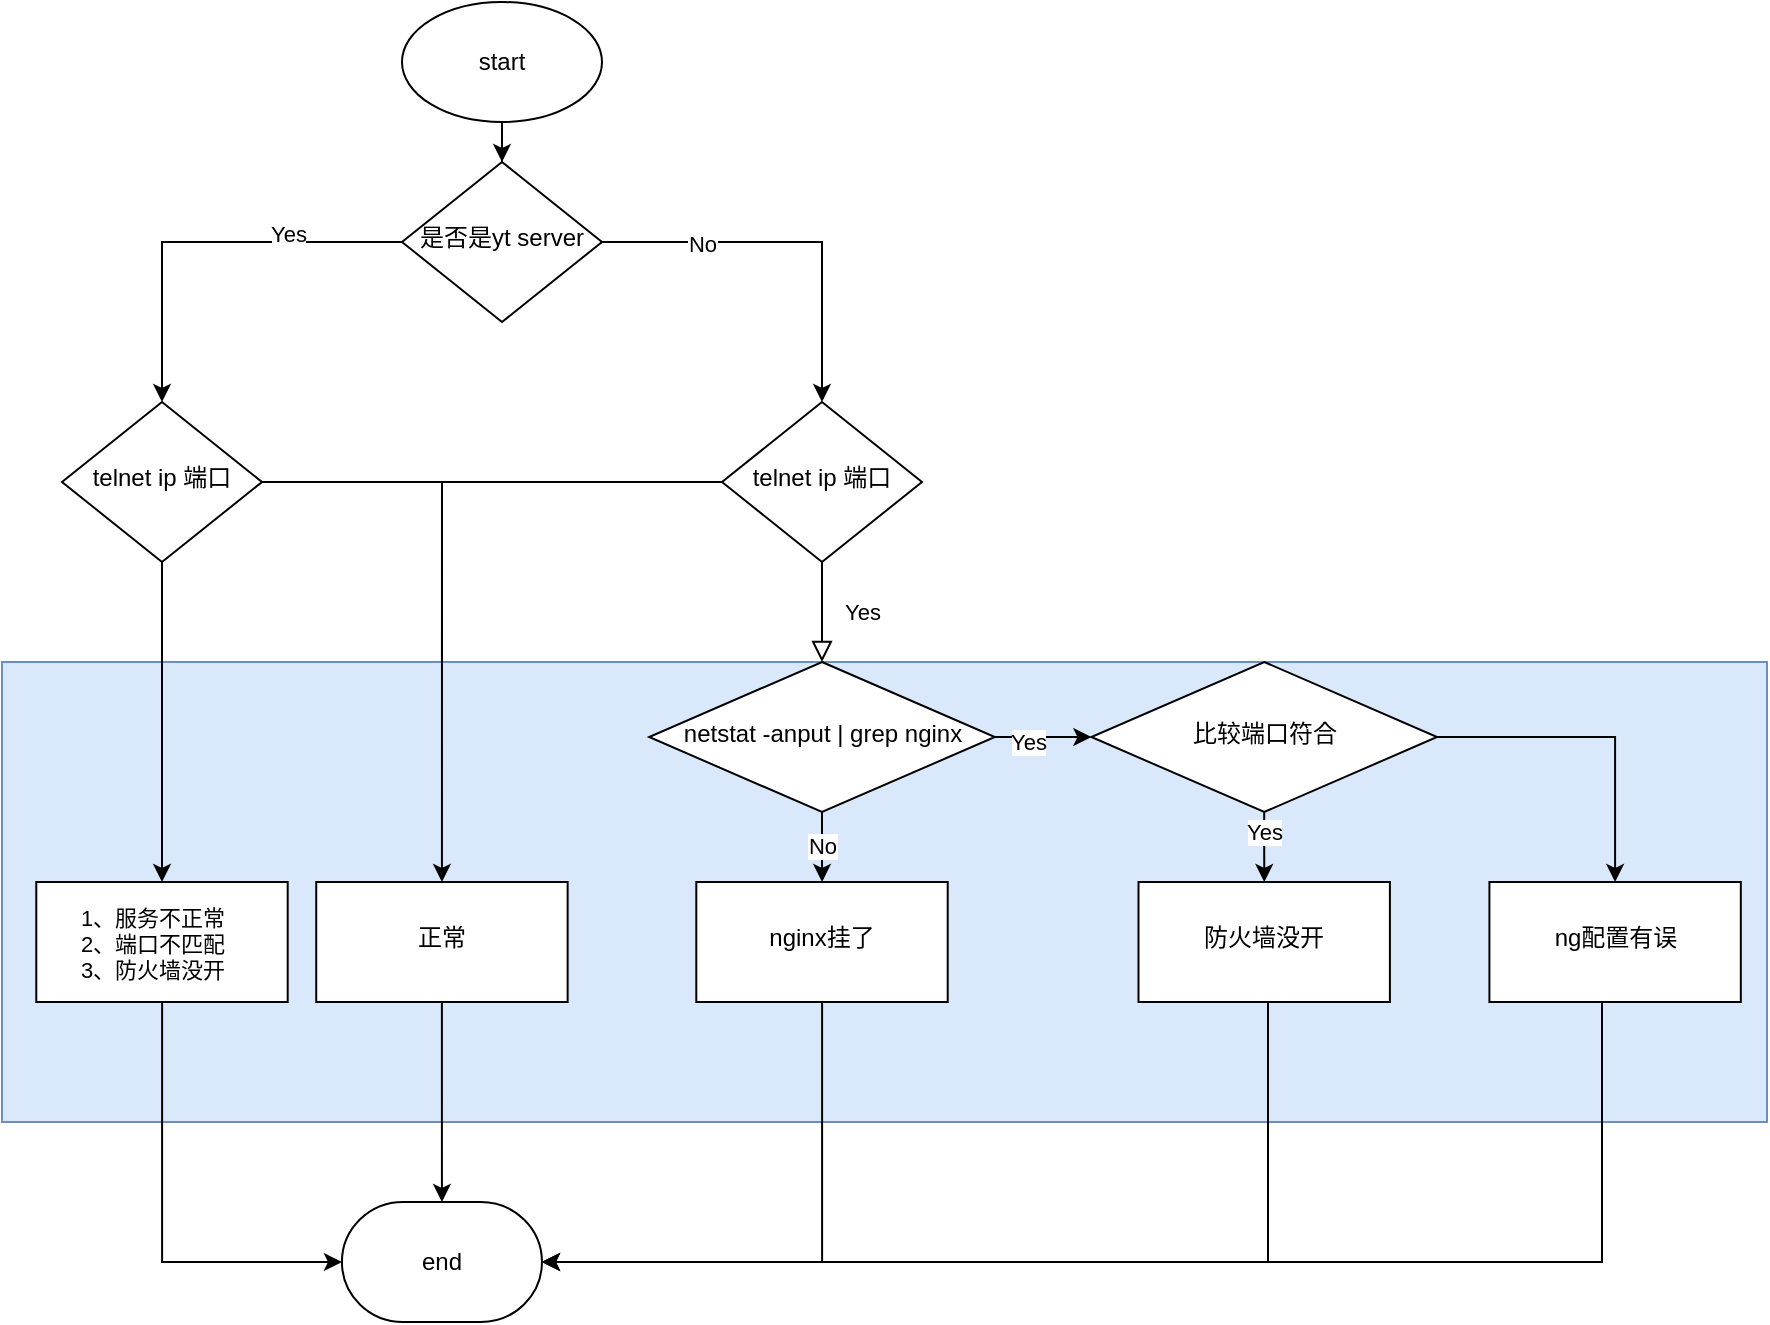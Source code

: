 <mxfile version="22.1.5" type="github">
  <diagram id="C5RBs43oDa-KdzZeNtuy" name="Page-1">
    <mxGraphModel dx="1853" dy="1745" grid="1" gridSize="10" guides="1" tooltips="1" connect="1" arrows="1" fold="1" page="1" pageScale="1" pageWidth="827" pageHeight="1169" math="0" shadow="0">
      <root>
        <mxCell id="WIyWlLk6GJQsqaUBKTNV-0" />
        <mxCell id="WIyWlLk6GJQsqaUBKTNV-1" parent="WIyWlLk6GJQsqaUBKTNV-0" />
        <mxCell id="WIyWlLk6GJQsqaUBKTNV-6" value="telnet ip 端口" style="rhombus;whiteSpace=wrap;html=1;shadow=0;fontFamily=Helvetica;fontSize=12;align=center;strokeWidth=1;spacing=6;spacingTop=-4;" parent="WIyWlLk6GJQsqaUBKTNV-1" vertex="1">
          <mxGeometry x="170" y="170" width="100" height="80" as="geometry" />
        </mxCell>
        <mxCell id="ibWMEhjD8wriJO99BDjX-30" style="edgeStyle=orthogonalEdgeStyle;rounded=0;orthogonalLoop=1;jettySize=auto;html=1;entryX=0.5;entryY=0;entryDx=0;entryDy=0;" edge="1" parent="WIyWlLk6GJQsqaUBKTNV-1" source="ibWMEhjD8wriJO99BDjX-28" target="WIyWlLk6GJQsqaUBKTNV-6">
          <mxGeometry relative="1" as="geometry">
            <Array as="points">
              <mxPoint x="220" y="90" />
            </Array>
          </mxGeometry>
        </mxCell>
        <mxCell id="ibWMEhjD8wriJO99BDjX-32" value="No" style="edgeLabel;html=1;align=center;verticalAlign=middle;resizable=0;points=[];" vertex="1" connectable="0" parent="ibWMEhjD8wriJO99BDjX-30">
          <mxGeometry x="-0.477" y="-1" relative="1" as="geometry">
            <mxPoint as="offset" />
          </mxGeometry>
        </mxCell>
        <mxCell id="ibWMEhjD8wriJO99BDjX-33" style="edgeStyle=orthogonalEdgeStyle;rounded=0;orthogonalLoop=1;jettySize=auto;html=1;entryX=0.5;entryY=0;entryDx=0;entryDy=0;" edge="1" parent="WIyWlLk6GJQsqaUBKTNV-1" source="ibWMEhjD8wriJO99BDjX-28" target="ibWMEhjD8wriJO99BDjX-31">
          <mxGeometry relative="1" as="geometry" />
        </mxCell>
        <mxCell id="ibWMEhjD8wriJO99BDjX-34" value="Yes" style="edgeLabel;html=1;align=center;verticalAlign=middle;resizable=0;points=[];" vertex="1" connectable="0" parent="ibWMEhjD8wriJO99BDjX-33">
          <mxGeometry x="-0.432" y="-4" relative="1" as="geometry">
            <mxPoint as="offset" />
          </mxGeometry>
        </mxCell>
        <mxCell id="ibWMEhjD8wriJO99BDjX-28" value="是否是yt server" style="rhombus;whiteSpace=wrap;html=1;shadow=0;fontFamily=Helvetica;fontSize=12;align=center;strokeWidth=1;spacing=6;spacingTop=-4;" vertex="1" parent="WIyWlLk6GJQsqaUBKTNV-1">
          <mxGeometry x="10" y="50" width="100" height="80" as="geometry" />
        </mxCell>
        <mxCell id="ibWMEhjD8wriJO99BDjX-120" style="edgeStyle=orthogonalEdgeStyle;rounded=0;orthogonalLoop=1;jettySize=auto;html=1;entryX=0.5;entryY=0;entryDx=0;entryDy=0;" edge="1" parent="WIyWlLk6GJQsqaUBKTNV-1" source="ibWMEhjD8wriJO99BDjX-31" target="ibWMEhjD8wriJO99BDjX-117">
          <mxGeometry relative="1" as="geometry" />
        </mxCell>
        <mxCell id="ibWMEhjD8wriJO99BDjX-31" value="telnet ip 端口" style="rhombus;whiteSpace=wrap;html=1;shadow=0;fontFamily=Helvetica;fontSize=12;align=center;strokeWidth=1;spacing=6;spacingTop=-4;" vertex="1" parent="WIyWlLk6GJQsqaUBKTNV-1">
          <mxGeometry x="-160" y="170" width="100" height="80" as="geometry" />
        </mxCell>
        <mxCell id="ibWMEhjD8wriJO99BDjX-45" style="edgeStyle=orthogonalEdgeStyle;rounded=0;orthogonalLoop=1;jettySize=auto;html=1;entryX=0.5;entryY=0;entryDx=0;entryDy=0;" edge="1" parent="WIyWlLk6GJQsqaUBKTNV-1" source="ibWMEhjD8wriJO99BDjX-44" target="ibWMEhjD8wriJO99BDjX-28">
          <mxGeometry relative="1" as="geometry" />
        </mxCell>
        <mxCell id="ibWMEhjD8wriJO99BDjX-44" value="start" style="strokeWidth=1;html=1;shape=mxgraph.flowchart.start_1;whiteSpace=wrap;" vertex="1" parent="WIyWlLk6GJQsqaUBKTNV-1">
          <mxGeometry x="10" y="-30" width="100" height="60" as="geometry" />
        </mxCell>
        <mxCell id="ibWMEhjD8wriJO99BDjX-46" value="" style="group;fillColor=#dae8fc;strokeColor=#6c8ebf;" vertex="1" connectable="0" parent="WIyWlLk6GJQsqaUBKTNV-1">
          <mxGeometry x="-190" y="300" width="882.5" height="230" as="geometry" />
        </mxCell>
        <mxCell id="WIyWlLk6GJQsqaUBKTNV-10" value="netstat -anput | grep nginx" style="rhombus;whiteSpace=wrap;html=1;shadow=0;fontFamily=Helvetica;fontSize=12;align=center;strokeWidth=1;spacing=6;spacingTop=-4;" parent="ibWMEhjD8wriJO99BDjX-46" vertex="1">
          <mxGeometry x="323.585" width="172.834" height="75" as="geometry" />
        </mxCell>
        <mxCell id="ibWMEhjD8wriJO99BDjX-93" value="nginx挂了" style="whiteSpace=wrap;html=1;shadow=0;strokeWidth=1;spacing=6;spacingTop=-4;" vertex="1" parent="ibWMEhjD8wriJO99BDjX-46">
          <mxGeometry x="347.153" y="110" width="125.697" height="60" as="geometry" />
        </mxCell>
        <mxCell id="ibWMEhjD8wriJO99BDjX-94" value="No" style="edgeStyle=orthogonalEdgeStyle;rounded=0;orthogonalLoop=1;jettySize=auto;html=1;" edge="1" parent="ibWMEhjD8wriJO99BDjX-46" source="WIyWlLk6GJQsqaUBKTNV-10" target="ibWMEhjD8wriJO99BDjX-93">
          <mxGeometry relative="1" as="geometry" />
        </mxCell>
        <mxCell id="ibWMEhjD8wriJO99BDjX-97" value="防火墙没开" style="whiteSpace=wrap;html=1;shadow=0;strokeWidth=1;spacing=6;spacingTop=-4;" vertex="1" parent="ibWMEhjD8wriJO99BDjX-46">
          <mxGeometry x="568.257" y="110" width="125.697" height="60" as="geometry" />
        </mxCell>
        <mxCell id="ibWMEhjD8wriJO99BDjX-102" value="ng配置有误" style="whiteSpace=wrap;html=1;shadow=0;strokeWidth=1;spacing=6;spacingTop=-4;" vertex="1" parent="ibWMEhjD8wriJO99BDjX-46">
          <mxGeometry x="743.709" y="110" width="125.697" height="60" as="geometry" />
        </mxCell>
        <mxCell id="ibWMEhjD8wriJO99BDjX-91" value="比较端口符合" style="rhombus;whiteSpace=wrap;html=1;shadow=0;fontFamily=Helvetica;fontSize=12;align=center;strokeWidth=1;spacing=6;spacingTop=-4;" vertex="1" parent="ibWMEhjD8wriJO99BDjX-46">
          <mxGeometry x="544.688" width="172.834" height="75" as="geometry" />
        </mxCell>
        <mxCell id="ibWMEhjD8wriJO99BDjX-92" value="" style="edgeStyle=orthogonalEdgeStyle;rounded=0;orthogonalLoop=1;jettySize=auto;html=1;" edge="1" parent="ibWMEhjD8wriJO99BDjX-46" source="WIyWlLk6GJQsqaUBKTNV-10" target="ibWMEhjD8wriJO99BDjX-91">
          <mxGeometry relative="1" as="geometry" />
        </mxCell>
        <mxCell id="ibWMEhjD8wriJO99BDjX-95" value="Yes" style="edgeLabel;html=1;align=center;verticalAlign=middle;resizable=0;points=[];" vertex="1" connectable="0" parent="ibWMEhjD8wriJO99BDjX-92">
          <mxGeometry x="-0.338" y="-1" relative="1" as="geometry">
            <mxPoint y="1" as="offset" />
          </mxGeometry>
        </mxCell>
        <mxCell id="ibWMEhjD8wriJO99BDjX-98" value="" style="edgeStyle=orthogonalEdgeStyle;rounded=0;orthogonalLoop=1;jettySize=auto;html=1;" edge="1" parent="ibWMEhjD8wriJO99BDjX-46" source="ibWMEhjD8wriJO99BDjX-91" target="ibWMEhjD8wriJO99BDjX-97">
          <mxGeometry relative="1" as="geometry" />
        </mxCell>
        <mxCell id="ibWMEhjD8wriJO99BDjX-100" value="Yes" style="edgeLabel;html=1;align=center;verticalAlign=middle;resizable=0;points=[];" vertex="1" connectable="0" parent="ibWMEhjD8wriJO99BDjX-98">
          <mxGeometry x="-0.422" relative="1" as="geometry">
            <mxPoint as="offset" />
          </mxGeometry>
        </mxCell>
        <mxCell id="ibWMEhjD8wriJO99BDjX-103" value="" style="edgeStyle=orthogonalEdgeStyle;rounded=0;orthogonalLoop=1;jettySize=auto;html=1;" edge="1" parent="ibWMEhjD8wriJO99BDjX-46" source="ibWMEhjD8wriJO99BDjX-91" target="ibWMEhjD8wriJO99BDjX-102">
          <mxGeometry relative="1" as="geometry" />
        </mxCell>
        <mxCell id="ibWMEhjD8wriJO99BDjX-117" value="正常" style="whiteSpace=wrap;html=1;shadow=0;strokeWidth=1;spacing=6;spacingTop=-4;" vertex="1" parent="ibWMEhjD8wriJO99BDjX-46">
          <mxGeometry x="157.122" y="110" width="125.697" height="60" as="geometry" />
        </mxCell>
        <mxCell id="ibWMEhjD8wriJO99BDjX-125" value="正常" style="whiteSpace=wrap;html=1;shadow=0;strokeWidth=1;spacing=6;spacingTop=-4;" vertex="1" parent="ibWMEhjD8wriJO99BDjX-46">
          <mxGeometry x="17.15" y="110" width="125.697" height="60" as="geometry" />
        </mxCell>
        <mxCell id="ibWMEhjD8wriJO99BDjX-124" value="1、服务不正常&lt;br&gt;2、端口不匹配&lt;br&gt;3、防火墙没开" style="edgeLabel;html=1;align=center;verticalAlign=middle;resizable=0;points=[];" vertex="1" connectable="0" parent="ibWMEhjD8wriJO99BDjX-46">
          <mxGeometry x="41.899" y="150" as="geometry">
            <mxPoint x="33" y="-9" as="offset" />
          </mxGeometry>
        </mxCell>
        <mxCell id="ibWMEhjD8wriJO99BDjX-0" value="end" style="strokeWidth=1;html=1;shape=mxgraph.flowchart.terminator;whiteSpace=wrap;" vertex="1" parent="WIyWlLk6GJQsqaUBKTNV-1">
          <mxGeometry x="-20.03" y="570" width="100" height="60" as="geometry" />
        </mxCell>
        <mxCell id="WIyWlLk6GJQsqaUBKTNV-4" value="Yes" style="rounded=0;html=1;jettySize=auto;orthogonalLoop=1;fontSize=11;endArrow=block;endFill=0;endSize=8;strokeWidth=1;shadow=0;labelBackgroundColor=none;edgeStyle=orthogonalEdgeStyle;" parent="WIyWlLk6GJQsqaUBKTNV-1" source="WIyWlLk6GJQsqaUBKTNV-6" target="WIyWlLk6GJQsqaUBKTNV-10" edge="1">
          <mxGeometry y="20" relative="1" as="geometry">
            <mxPoint as="offset" />
          </mxGeometry>
        </mxCell>
        <mxCell id="ibWMEhjD8wriJO99BDjX-96" style="edgeStyle=orthogonalEdgeStyle;rounded=0;orthogonalLoop=1;jettySize=auto;html=1;entryX=1;entryY=0.5;entryDx=0;entryDy=0;entryPerimeter=0;" edge="1" parent="WIyWlLk6GJQsqaUBKTNV-1" source="ibWMEhjD8wriJO99BDjX-93" target="ibWMEhjD8wriJO99BDjX-0">
          <mxGeometry relative="1" as="geometry">
            <Array as="points">
              <mxPoint x="220" y="600" />
            </Array>
          </mxGeometry>
        </mxCell>
        <mxCell id="ibWMEhjD8wriJO99BDjX-99" style="edgeStyle=orthogonalEdgeStyle;rounded=0;orthogonalLoop=1;jettySize=auto;html=1;entryX=1;entryY=0.5;entryDx=0;entryDy=0;entryPerimeter=0;" edge="1" parent="WIyWlLk6GJQsqaUBKTNV-1" source="ibWMEhjD8wriJO99BDjX-97" target="ibWMEhjD8wriJO99BDjX-0">
          <mxGeometry relative="1" as="geometry">
            <Array as="points">
              <mxPoint x="443" y="600" />
            </Array>
          </mxGeometry>
        </mxCell>
        <mxCell id="ibWMEhjD8wriJO99BDjX-104" style="edgeStyle=orthogonalEdgeStyle;rounded=0;orthogonalLoop=1;jettySize=auto;html=1;entryX=1;entryY=0.5;entryDx=0;entryDy=0;entryPerimeter=0;" edge="1" parent="WIyWlLk6GJQsqaUBKTNV-1" source="ibWMEhjD8wriJO99BDjX-102" target="ibWMEhjD8wriJO99BDjX-0">
          <mxGeometry relative="1" as="geometry">
            <Array as="points">
              <mxPoint x="610" y="600" />
            </Array>
          </mxGeometry>
        </mxCell>
        <mxCell id="ibWMEhjD8wriJO99BDjX-118" style="edgeStyle=orthogonalEdgeStyle;rounded=0;orthogonalLoop=1;jettySize=auto;html=1;entryX=0.5;entryY=0;entryDx=0;entryDy=0;" edge="1" parent="WIyWlLk6GJQsqaUBKTNV-1" source="WIyWlLk6GJQsqaUBKTNV-6" target="ibWMEhjD8wriJO99BDjX-117">
          <mxGeometry relative="1" as="geometry" />
        </mxCell>
        <mxCell id="ibWMEhjD8wriJO99BDjX-121" style="edgeStyle=orthogonalEdgeStyle;rounded=0;orthogonalLoop=1;jettySize=auto;html=1;entryX=0.5;entryY=0;entryDx=0;entryDy=0;entryPerimeter=0;" edge="1" parent="WIyWlLk6GJQsqaUBKTNV-1" source="ibWMEhjD8wriJO99BDjX-117" target="ibWMEhjD8wriJO99BDjX-0">
          <mxGeometry relative="1" as="geometry" />
        </mxCell>
        <mxCell id="ibWMEhjD8wriJO99BDjX-126" style="edgeStyle=orthogonalEdgeStyle;rounded=0;orthogonalLoop=1;jettySize=auto;html=1;entryX=0.5;entryY=0;entryDx=0;entryDy=0;" edge="1" parent="WIyWlLk6GJQsqaUBKTNV-1" source="ibWMEhjD8wriJO99BDjX-31" target="ibWMEhjD8wriJO99BDjX-125">
          <mxGeometry relative="1" as="geometry" />
        </mxCell>
        <mxCell id="ibWMEhjD8wriJO99BDjX-127" style="edgeStyle=orthogonalEdgeStyle;rounded=0;orthogonalLoop=1;jettySize=auto;html=1;entryX=0;entryY=0.5;entryDx=0;entryDy=0;entryPerimeter=0;" edge="1" parent="WIyWlLk6GJQsqaUBKTNV-1" source="ibWMEhjD8wriJO99BDjX-125" target="ibWMEhjD8wriJO99BDjX-0">
          <mxGeometry relative="1" as="geometry">
            <Array as="points">
              <mxPoint x="-110" y="600" />
            </Array>
          </mxGeometry>
        </mxCell>
      </root>
    </mxGraphModel>
  </diagram>
</mxfile>
